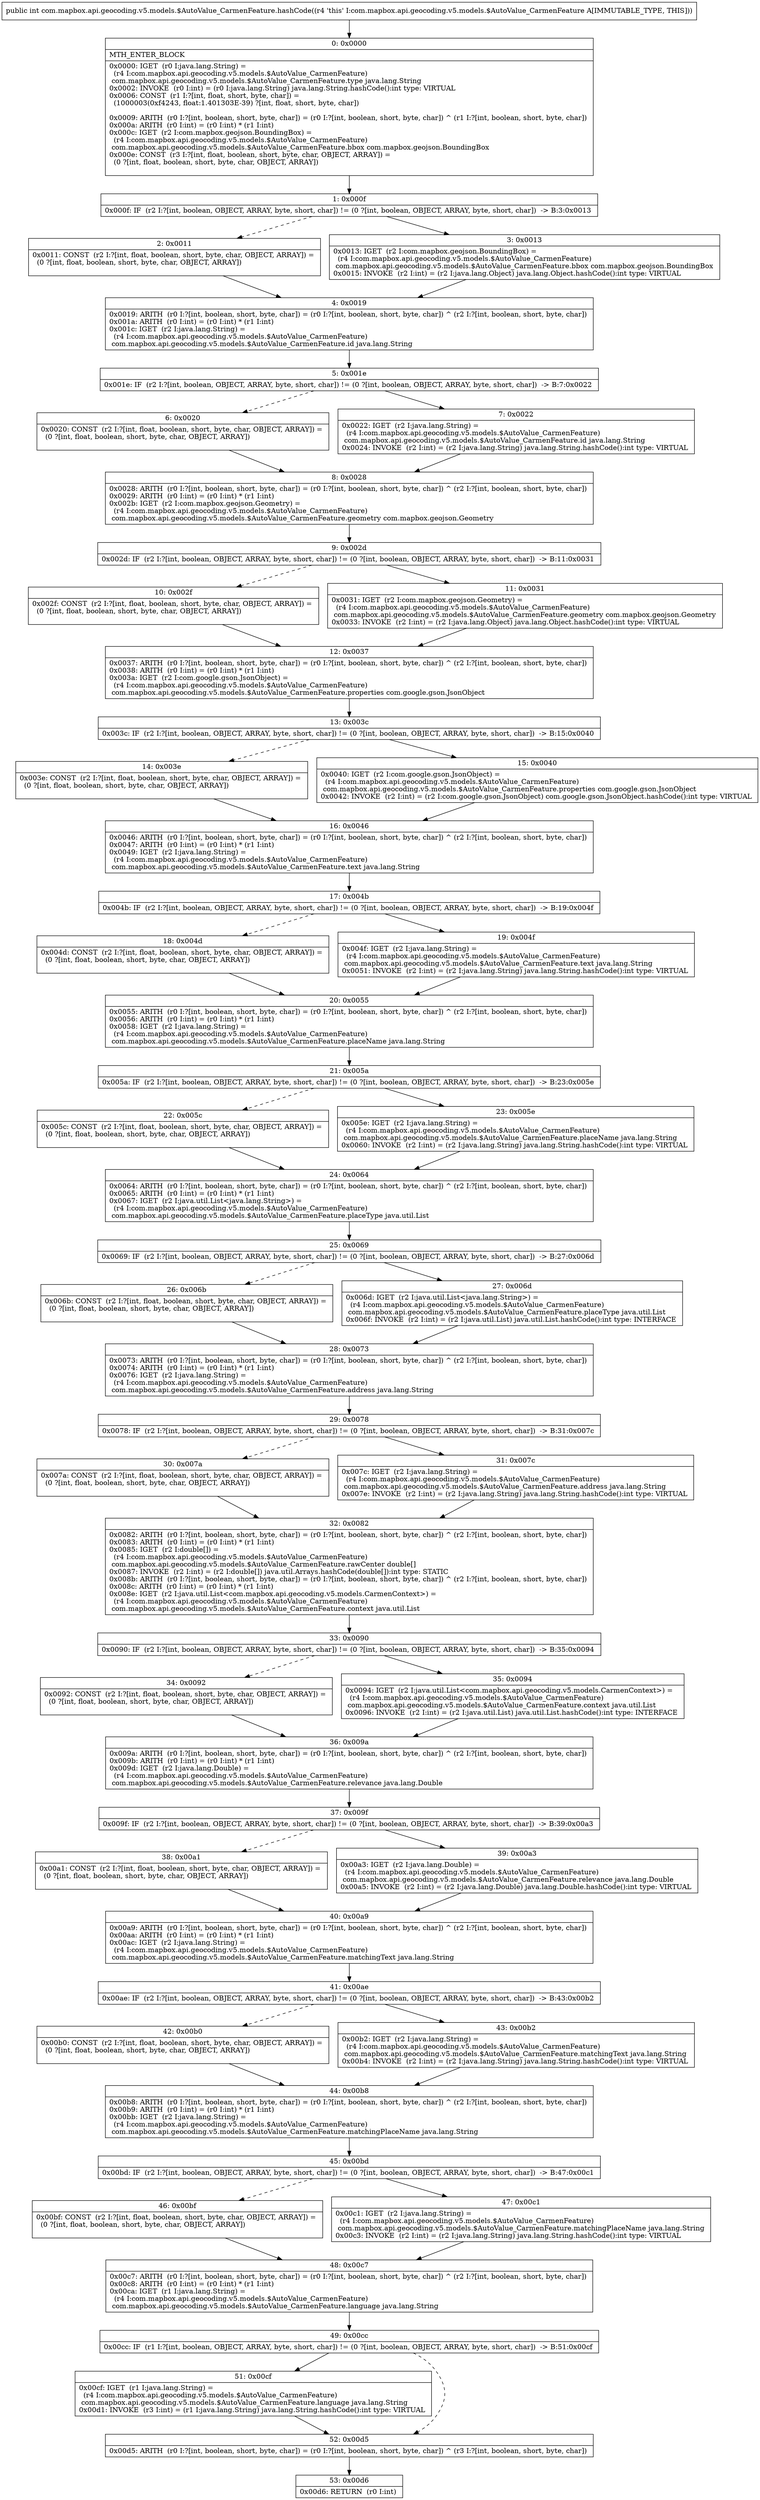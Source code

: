digraph "CFG forcom.mapbox.api.geocoding.v5.models.$AutoValue_CarmenFeature.hashCode()I" {
Node_0 [shape=record,label="{0\:\ 0x0000|MTH_ENTER_BLOCK\l|0x0000: IGET  (r0 I:java.lang.String) = \l  (r4 I:com.mapbox.api.geocoding.v5.models.$AutoValue_CarmenFeature)\l com.mapbox.api.geocoding.v5.models.$AutoValue_CarmenFeature.type java.lang.String \l0x0002: INVOKE  (r0 I:int) = (r0 I:java.lang.String) java.lang.String.hashCode():int type: VIRTUAL \l0x0006: CONST  (r1 I:?[int, float, short, byte, char]) = \l  (1000003(0xf4243, float:1.401303E\-39) ?[int, float, short, byte, char])\l \l0x0009: ARITH  (r0 I:?[int, boolean, short, byte, char]) = (r0 I:?[int, boolean, short, byte, char]) ^ (r1 I:?[int, boolean, short, byte, char]) \l0x000a: ARITH  (r0 I:int) = (r0 I:int) * (r1 I:int) \l0x000c: IGET  (r2 I:com.mapbox.geojson.BoundingBox) = \l  (r4 I:com.mapbox.api.geocoding.v5.models.$AutoValue_CarmenFeature)\l com.mapbox.api.geocoding.v5.models.$AutoValue_CarmenFeature.bbox com.mapbox.geojson.BoundingBox \l0x000e: CONST  (r3 I:?[int, float, boolean, short, byte, char, OBJECT, ARRAY]) = \l  (0 ?[int, float, boolean, short, byte, char, OBJECT, ARRAY])\l \l}"];
Node_1 [shape=record,label="{1\:\ 0x000f|0x000f: IF  (r2 I:?[int, boolean, OBJECT, ARRAY, byte, short, char]) != (0 ?[int, boolean, OBJECT, ARRAY, byte, short, char])  \-\> B:3:0x0013 \l}"];
Node_2 [shape=record,label="{2\:\ 0x0011|0x0011: CONST  (r2 I:?[int, float, boolean, short, byte, char, OBJECT, ARRAY]) = \l  (0 ?[int, float, boolean, short, byte, char, OBJECT, ARRAY])\l \l}"];
Node_3 [shape=record,label="{3\:\ 0x0013|0x0013: IGET  (r2 I:com.mapbox.geojson.BoundingBox) = \l  (r4 I:com.mapbox.api.geocoding.v5.models.$AutoValue_CarmenFeature)\l com.mapbox.api.geocoding.v5.models.$AutoValue_CarmenFeature.bbox com.mapbox.geojson.BoundingBox \l0x0015: INVOKE  (r2 I:int) = (r2 I:java.lang.Object) java.lang.Object.hashCode():int type: VIRTUAL \l}"];
Node_4 [shape=record,label="{4\:\ 0x0019|0x0019: ARITH  (r0 I:?[int, boolean, short, byte, char]) = (r0 I:?[int, boolean, short, byte, char]) ^ (r2 I:?[int, boolean, short, byte, char]) \l0x001a: ARITH  (r0 I:int) = (r0 I:int) * (r1 I:int) \l0x001c: IGET  (r2 I:java.lang.String) = \l  (r4 I:com.mapbox.api.geocoding.v5.models.$AutoValue_CarmenFeature)\l com.mapbox.api.geocoding.v5.models.$AutoValue_CarmenFeature.id java.lang.String \l}"];
Node_5 [shape=record,label="{5\:\ 0x001e|0x001e: IF  (r2 I:?[int, boolean, OBJECT, ARRAY, byte, short, char]) != (0 ?[int, boolean, OBJECT, ARRAY, byte, short, char])  \-\> B:7:0x0022 \l}"];
Node_6 [shape=record,label="{6\:\ 0x0020|0x0020: CONST  (r2 I:?[int, float, boolean, short, byte, char, OBJECT, ARRAY]) = \l  (0 ?[int, float, boolean, short, byte, char, OBJECT, ARRAY])\l \l}"];
Node_7 [shape=record,label="{7\:\ 0x0022|0x0022: IGET  (r2 I:java.lang.String) = \l  (r4 I:com.mapbox.api.geocoding.v5.models.$AutoValue_CarmenFeature)\l com.mapbox.api.geocoding.v5.models.$AutoValue_CarmenFeature.id java.lang.String \l0x0024: INVOKE  (r2 I:int) = (r2 I:java.lang.String) java.lang.String.hashCode():int type: VIRTUAL \l}"];
Node_8 [shape=record,label="{8\:\ 0x0028|0x0028: ARITH  (r0 I:?[int, boolean, short, byte, char]) = (r0 I:?[int, boolean, short, byte, char]) ^ (r2 I:?[int, boolean, short, byte, char]) \l0x0029: ARITH  (r0 I:int) = (r0 I:int) * (r1 I:int) \l0x002b: IGET  (r2 I:com.mapbox.geojson.Geometry) = \l  (r4 I:com.mapbox.api.geocoding.v5.models.$AutoValue_CarmenFeature)\l com.mapbox.api.geocoding.v5.models.$AutoValue_CarmenFeature.geometry com.mapbox.geojson.Geometry \l}"];
Node_9 [shape=record,label="{9\:\ 0x002d|0x002d: IF  (r2 I:?[int, boolean, OBJECT, ARRAY, byte, short, char]) != (0 ?[int, boolean, OBJECT, ARRAY, byte, short, char])  \-\> B:11:0x0031 \l}"];
Node_10 [shape=record,label="{10\:\ 0x002f|0x002f: CONST  (r2 I:?[int, float, boolean, short, byte, char, OBJECT, ARRAY]) = \l  (0 ?[int, float, boolean, short, byte, char, OBJECT, ARRAY])\l \l}"];
Node_11 [shape=record,label="{11\:\ 0x0031|0x0031: IGET  (r2 I:com.mapbox.geojson.Geometry) = \l  (r4 I:com.mapbox.api.geocoding.v5.models.$AutoValue_CarmenFeature)\l com.mapbox.api.geocoding.v5.models.$AutoValue_CarmenFeature.geometry com.mapbox.geojson.Geometry \l0x0033: INVOKE  (r2 I:int) = (r2 I:java.lang.Object) java.lang.Object.hashCode():int type: VIRTUAL \l}"];
Node_12 [shape=record,label="{12\:\ 0x0037|0x0037: ARITH  (r0 I:?[int, boolean, short, byte, char]) = (r0 I:?[int, boolean, short, byte, char]) ^ (r2 I:?[int, boolean, short, byte, char]) \l0x0038: ARITH  (r0 I:int) = (r0 I:int) * (r1 I:int) \l0x003a: IGET  (r2 I:com.google.gson.JsonObject) = \l  (r4 I:com.mapbox.api.geocoding.v5.models.$AutoValue_CarmenFeature)\l com.mapbox.api.geocoding.v5.models.$AutoValue_CarmenFeature.properties com.google.gson.JsonObject \l}"];
Node_13 [shape=record,label="{13\:\ 0x003c|0x003c: IF  (r2 I:?[int, boolean, OBJECT, ARRAY, byte, short, char]) != (0 ?[int, boolean, OBJECT, ARRAY, byte, short, char])  \-\> B:15:0x0040 \l}"];
Node_14 [shape=record,label="{14\:\ 0x003e|0x003e: CONST  (r2 I:?[int, float, boolean, short, byte, char, OBJECT, ARRAY]) = \l  (0 ?[int, float, boolean, short, byte, char, OBJECT, ARRAY])\l \l}"];
Node_15 [shape=record,label="{15\:\ 0x0040|0x0040: IGET  (r2 I:com.google.gson.JsonObject) = \l  (r4 I:com.mapbox.api.geocoding.v5.models.$AutoValue_CarmenFeature)\l com.mapbox.api.geocoding.v5.models.$AutoValue_CarmenFeature.properties com.google.gson.JsonObject \l0x0042: INVOKE  (r2 I:int) = (r2 I:com.google.gson.JsonObject) com.google.gson.JsonObject.hashCode():int type: VIRTUAL \l}"];
Node_16 [shape=record,label="{16\:\ 0x0046|0x0046: ARITH  (r0 I:?[int, boolean, short, byte, char]) = (r0 I:?[int, boolean, short, byte, char]) ^ (r2 I:?[int, boolean, short, byte, char]) \l0x0047: ARITH  (r0 I:int) = (r0 I:int) * (r1 I:int) \l0x0049: IGET  (r2 I:java.lang.String) = \l  (r4 I:com.mapbox.api.geocoding.v5.models.$AutoValue_CarmenFeature)\l com.mapbox.api.geocoding.v5.models.$AutoValue_CarmenFeature.text java.lang.String \l}"];
Node_17 [shape=record,label="{17\:\ 0x004b|0x004b: IF  (r2 I:?[int, boolean, OBJECT, ARRAY, byte, short, char]) != (0 ?[int, boolean, OBJECT, ARRAY, byte, short, char])  \-\> B:19:0x004f \l}"];
Node_18 [shape=record,label="{18\:\ 0x004d|0x004d: CONST  (r2 I:?[int, float, boolean, short, byte, char, OBJECT, ARRAY]) = \l  (0 ?[int, float, boolean, short, byte, char, OBJECT, ARRAY])\l \l}"];
Node_19 [shape=record,label="{19\:\ 0x004f|0x004f: IGET  (r2 I:java.lang.String) = \l  (r4 I:com.mapbox.api.geocoding.v5.models.$AutoValue_CarmenFeature)\l com.mapbox.api.geocoding.v5.models.$AutoValue_CarmenFeature.text java.lang.String \l0x0051: INVOKE  (r2 I:int) = (r2 I:java.lang.String) java.lang.String.hashCode():int type: VIRTUAL \l}"];
Node_20 [shape=record,label="{20\:\ 0x0055|0x0055: ARITH  (r0 I:?[int, boolean, short, byte, char]) = (r0 I:?[int, boolean, short, byte, char]) ^ (r2 I:?[int, boolean, short, byte, char]) \l0x0056: ARITH  (r0 I:int) = (r0 I:int) * (r1 I:int) \l0x0058: IGET  (r2 I:java.lang.String) = \l  (r4 I:com.mapbox.api.geocoding.v5.models.$AutoValue_CarmenFeature)\l com.mapbox.api.geocoding.v5.models.$AutoValue_CarmenFeature.placeName java.lang.String \l}"];
Node_21 [shape=record,label="{21\:\ 0x005a|0x005a: IF  (r2 I:?[int, boolean, OBJECT, ARRAY, byte, short, char]) != (0 ?[int, boolean, OBJECT, ARRAY, byte, short, char])  \-\> B:23:0x005e \l}"];
Node_22 [shape=record,label="{22\:\ 0x005c|0x005c: CONST  (r2 I:?[int, float, boolean, short, byte, char, OBJECT, ARRAY]) = \l  (0 ?[int, float, boolean, short, byte, char, OBJECT, ARRAY])\l \l}"];
Node_23 [shape=record,label="{23\:\ 0x005e|0x005e: IGET  (r2 I:java.lang.String) = \l  (r4 I:com.mapbox.api.geocoding.v5.models.$AutoValue_CarmenFeature)\l com.mapbox.api.geocoding.v5.models.$AutoValue_CarmenFeature.placeName java.lang.String \l0x0060: INVOKE  (r2 I:int) = (r2 I:java.lang.String) java.lang.String.hashCode():int type: VIRTUAL \l}"];
Node_24 [shape=record,label="{24\:\ 0x0064|0x0064: ARITH  (r0 I:?[int, boolean, short, byte, char]) = (r0 I:?[int, boolean, short, byte, char]) ^ (r2 I:?[int, boolean, short, byte, char]) \l0x0065: ARITH  (r0 I:int) = (r0 I:int) * (r1 I:int) \l0x0067: IGET  (r2 I:java.util.List\<java.lang.String\>) = \l  (r4 I:com.mapbox.api.geocoding.v5.models.$AutoValue_CarmenFeature)\l com.mapbox.api.geocoding.v5.models.$AutoValue_CarmenFeature.placeType java.util.List \l}"];
Node_25 [shape=record,label="{25\:\ 0x0069|0x0069: IF  (r2 I:?[int, boolean, OBJECT, ARRAY, byte, short, char]) != (0 ?[int, boolean, OBJECT, ARRAY, byte, short, char])  \-\> B:27:0x006d \l}"];
Node_26 [shape=record,label="{26\:\ 0x006b|0x006b: CONST  (r2 I:?[int, float, boolean, short, byte, char, OBJECT, ARRAY]) = \l  (0 ?[int, float, boolean, short, byte, char, OBJECT, ARRAY])\l \l}"];
Node_27 [shape=record,label="{27\:\ 0x006d|0x006d: IGET  (r2 I:java.util.List\<java.lang.String\>) = \l  (r4 I:com.mapbox.api.geocoding.v5.models.$AutoValue_CarmenFeature)\l com.mapbox.api.geocoding.v5.models.$AutoValue_CarmenFeature.placeType java.util.List \l0x006f: INVOKE  (r2 I:int) = (r2 I:java.util.List) java.util.List.hashCode():int type: INTERFACE \l}"];
Node_28 [shape=record,label="{28\:\ 0x0073|0x0073: ARITH  (r0 I:?[int, boolean, short, byte, char]) = (r0 I:?[int, boolean, short, byte, char]) ^ (r2 I:?[int, boolean, short, byte, char]) \l0x0074: ARITH  (r0 I:int) = (r0 I:int) * (r1 I:int) \l0x0076: IGET  (r2 I:java.lang.String) = \l  (r4 I:com.mapbox.api.geocoding.v5.models.$AutoValue_CarmenFeature)\l com.mapbox.api.geocoding.v5.models.$AutoValue_CarmenFeature.address java.lang.String \l}"];
Node_29 [shape=record,label="{29\:\ 0x0078|0x0078: IF  (r2 I:?[int, boolean, OBJECT, ARRAY, byte, short, char]) != (0 ?[int, boolean, OBJECT, ARRAY, byte, short, char])  \-\> B:31:0x007c \l}"];
Node_30 [shape=record,label="{30\:\ 0x007a|0x007a: CONST  (r2 I:?[int, float, boolean, short, byte, char, OBJECT, ARRAY]) = \l  (0 ?[int, float, boolean, short, byte, char, OBJECT, ARRAY])\l \l}"];
Node_31 [shape=record,label="{31\:\ 0x007c|0x007c: IGET  (r2 I:java.lang.String) = \l  (r4 I:com.mapbox.api.geocoding.v5.models.$AutoValue_CarmenFeature)\l com.mapbox.api.geocoding.v5.models.$AutoValue_CarmenFeature.address java.lang.String \l0x007e: INVOKE  (r2 I:int) = (r2 I:java.lang.String) java.lang.String.hashCode():int type: VIRTUAL \l}"];
Node_32 [shape=record,label="{32\:\ 0x0082|0x0082: ARITH  (r0 I:?[int, boolean, short, byte, char]) = (r0 I:?[int, boolean, short, byte, char]) ^ (r2 I:?[int, boolean, short, byte, char]) \l0x0083: ARITH  (r0 I:int) = (r0 I:int) * (r1 I:int) \l0x0085: IGET  (r2 I:double[]) = \l  (r4 I:com.mapbox.api.geocoding.v5.models.$AutoValue_CarmenFeature)\l com.mapbox.api.geocoding.v5.models.$AutoValue_CarmenFeature.rawCenter double[] \l0x0087: INVOKE  (r2 I:int) = (r2 I:double[]) java.util.Arrays.hashCode(double[]):int type: STATIC \l0x008b: ARITH  (r0 I:?[int, boolean, short, byte, char]) = (r0 I:?[int, boolean, short, byte, char]) ^ (r2 I:?[int, boolean, short, byte, char]) \l0x008c: ARITH  (r0 I:int) = (r0 I:int) * (r1 I:int) \l0x008e: IGET  (r2 I:java.util.List\<com.mapbox.api.geocoding.v5.models.CarmenContext\>) = \l  (r4 I:com.mapbox.api.geocoding.v5.models.$AutoValue_CarmenFeature)\l com.mapbox.api.geocoding.v5.models.$AutoValue_CarmenFeature.context java.util.List \l}"];
Node_33 [shape=record,label="{33\:\ 0x0090|0x0090: IF  (r2 I:?[int, boolean, OBJECT, ARRAY, byte, short, char]) != (0 ?[int, boolean, OBJECT, ARRAY, byte, short, char])  \-\> B:35:0x0094 \l}"];
Node_34 [shape=record,label="{34\:\ 0x0092|0x0092: CONST  (r2 I:?[int, float, boolean, short, byte, char, OBJECT, ARRAY]) = \l  (0 ?[int, float, boolean, short, byte, char, OBJECT, ARRAY])\l \l}"];
Node_35 [shape=record,label="{35\:\ 0x0094|0x0094: IGET  (r2 I:java.util.List\<com.mapbox.api.geocoding.v5.models.CarmenContext\>) = \l  (r4 I:com.mapbox.api.geocoding.v5.models.$AutoValue_CarmenFeature)\l com.mapbox.api.geocoding.v5.models.$AutoValue_CarmenFeature.context java.util.List \l0x0096: INVOKE  (r2 I:int) = (r2 I:java.util.List) java.util.List.hashCode():int type: INTERFACE \l}"];
Node_36 [shape=record,label="{36\:\ 0x009a|0x009a: ARITH  (r0 I:?[int, boolean, short, byte, char]) = (r0 I:?[int, boolean, short, byte, char]) ^ (r2 I:?[int, boolean, short, byte, char]) \l0x009b: ARITH  (r0 I:int) = (r0 I:int) * (r1 I:int) \l0x009d: IGET  (r2 I:java.lang.Double) = \l  (r4 I:com.mapbox.api.geocoding.v5.models.$AutoValue_CarmenFeature)\l com.mapbox.api.geocoding.v5.models.$AutoValue_CarmenFeature.relevance java.lang.Double \l}"];
Node_37 [shape=record,label="{37\:\ 0x009f|0x009f: IF  (r2 I:?[int, boolean, OBJECT, ARRAY, byte, short, char]) != (0 ?[int, boolean, OBJECT, ARRAY, byte, short, char])  \-\> B:39:0x00a3 \l}"];
Node_38 [shape=record,label="{38\:\ 0x00a1|0x00a1: CONST  (r2 I:?[int, float, boolean, short, byte, char, OBJECT, ARRAY]) = \l  (0 ?[int, float, boolean, short, byte, char, OBJECT, ARRAY])\l \l}"];
Node_39 [shape=record,label="{39\:\ 0x00a3|0x00a3: IGET  (r2 I:java.lang.Double) = \l  (r4 I:com.mapbox.api.geocoding.v5.models.$AutoValue_CarmenFeature)\l com.mapbox.api.geocoding.v5.models.$AutoValue_CarmenFeature.relevance java.lang.Double \l0x00a5: INVOKE  (r2 I:int) = (r2 I:java.lang.Double) java.lang.Double.hashCode():int type: VIRTUAL \l}"];
Node_40 [shape=record,label="{40\:\ 0x00a9|0x00a9: ARITH  (r0 I:?[int, boolean, short, byte, char]) = (r0 I:?[int, boolean, short, byte, char]) ^ (r2 I:?[int, boolean, short, byte, char]) \l0x00aa: ARITH  (r0 I:int) = (r0 I:int) * (r1 I:int) \l0x00ac: IGET  (r2 I:java.lang.String) = \l  (r4 I:com.mapbox.api.geocoding.v5.models.$AutoValue_CarmenFeature)\l com.mapbox.api.geocoding.v5.models.$AutoValue_CarmenFeature.matchingText java.lang.String \l}"];
Node_41 [shape=record,label="{41\:\ 0x00ae|0x00ae: IF  (r2 I:?[int, boolean, OBJECT, ARRAY, byte, short, char]) != (0 ?[int, boolean, OBJECT, ARRAY, byte, short, char])  \-\> B:43:0x00b2 \l}"];
Node_42 [shape=record,label="{42\:\ 0x00b0|0x00b0: CONST  (r2 I:?[int, float, boolean, short, byte, char, OBJECT, ARRAY]) = \l  (0 ?[int, float, boolean, short, byte, char, OBJECT, ARRAY])\l \l}"];
Node_43 [shape=record,label="{43\:\ 0x00b2|0x00b2: IGET  (r2 I:java.lang.String) = \l  (r4 I:com.mapbox.api.geocoding.v5.models.$AutoValue_CarmenFeature)\l com.mapbox.api.geocoding.v5.models.$AutoValue_CarmenFeature.matchingText java.lang.String \l0x00b4: INVOKE  (r2 I:int) = (r2 I:java.lang.String) java.lang.String.hashCode():int type: VIRTUAL \l}"];
Node_44 [shape=record,label="{44\:\ 0x00b8|0x00b8: ARITH  (r0 I:?[int, boolean, short, byte, char]) = (r0 I:?[int, boolean, short, byte, char]) ^ (r2 I:?[int, boolean, short, byte, char]) \l0x00b9: ARITH  (r0 I:int) = (r0 I:int) * (r1 I:int) \l0x00bb: IGET  (r2 I:java.lang.String) = \l  (r4 I:com.mapbox.api.geocoding.v5.models.$AutoValue_CarmenFeature)\l com.mapbox.api.geocoding.v5.models.$AutoValue_CarmenFeature.matchingPlaceName java.lang.String \l}"];
Node_45 [shape=record,label="{45\:\ 0x00bd|0x00bd: IF  (r2 I:?[int, boolean, OBJECT, ARRAY, byte, short, char]) != (0 ?[int, boolean, OBJECT, ARRAY, byte, short, char])  \-\> B:47:0x00c1 \l}"];
Node_46 [shape=record,label="{46\:\ 0x00bf|0x00bf: CONST  (r2 I:?[int, float, boolean, short, byte, char, OBJECT, ARRAY]) = \l  (0 ?[int, float, boolean, short, byte, char, OBJECT, ARRAY])\l \l}"];
Node_47 [shape=record,label="{47\:\ 0x00c1|0x00c1: IGET  (r2 I:java.lang.String) = \l  (r4 I:com.mapbox.api.geocoding.v5.models.$AutoValue_CarmenFeature)\l com.mapbox.api.geocoding.v5.models.$AutoValue_CarmenFeature.matchingPlaceName java.lang.String \l0x00c3: INVOKE  (r2 I:int) = (r2 I:java.lang.String) java.lang.String.hashCode():int type: VIRTUAL \l}"];
Node_48 [shape=record,label="{48\:\ 0x00c7|0x00c7: ARITH  (r0 I:?[int, boolean, short, byte, char]) = (r0 I:?[int, boolean, short, byte, char]) ^ (r2 I:?[int, boolean, short, byte, char]) \l0x00c8: ARITH  (r0 I:int) = (r0 I:int) * (r1 I:int) \l0x00ca: IGET  (r1 I:java.lang.String) = \l  (r4 I:com.mapbox.api.geocoding.v5.models.$AutoValue_CarmenFeature)\l com.mapbox.api.geocoding.v5.models.$AutoValue_CarmenFeature.language java.lang.String \l}"];
Node_49 [shape=record,label="{49\:\ 0x00cc|0x00cc: IF  (r1 I:?[int, boolean, OBJECT, ARRAY, byte, short, char]) != (0 ?[int, boolean, OBJECT, ARRAY, byte, short, char])  \-\> B:51:0x00cf \l}"];
Node_51 [shape=record,label="{51\:\ 0x00cf|0x00cf: IGET  (r1 I:java.lang.String) = \l  (r4 I:com.mapbox.api.geocoding.v5.models.$AutoValue_CarmenFeature)\l com.mapbox.api.geocoding.v5.models.$AutoValue_CarmenFeature.language java.lang.String \l0x00d1: INVOKE  (r3 I:int) = (r1 I:java.lang.String) java.lang.String.hashCode():int type: VIRTUAL \l}"];
Node_52 [shape=record,label="{52\:\ 0x00d5|0x00d5: ARITH  (r0 I:?[int, boolean, short, byte, char]) = (r0 I:?[int, boolean, short, byte, char]) ^ (r3 I:?[int, boolean, short, byte, char]) \l}"];
Node_53 [shape=record,label="{53\:\ 0x00d6|0x00d6: RETURN  (r0 I:int) \l}"];
MethodNode[shape=record,label="{public int com.mapbox.api.geocoding.v5.models.$AutoValue_CarmenFeature.hashCode((r4 'this' I:com.mapbox.api.geocoding.v5.models.$AutoValue_CarmenFeature A[IMMUTABLE_TYPE, THIS])) }"];
MethodNode -> Node_0;
Node_0 -> Node_1;
Node_1 -> Node_2[style=dashed];
Node_1 -> Node_3;
Node_2 -> Node_4;
Node_3 -> Node_4;
Node_4 -> Node_5;
Node_5 -> Node_6[style=dashed];
Node_5 -> Node_7;
Node_6 -> Node_8;
Node_7 -> Node_8;
Node_8 -> Node_9;
Node_9 -> Node_10[style=dashed];
Node_9 -> Node_11;
Node_10 -> Node_12;
Node_11 -> Node_12;
Node_12 -> Node_13;
Node_13 -> Node_14[style=dashed];
Node_13 -> Node_15;
Node_14 -> Node_16;
Node_15 -> Node_16;
Node_16 -> Node_17;
Node_17 -> Node_18[style=dashed];
Node_17 -> Node_19;
Node_18 -> Node_20;
Node_19 -> Node_20;
Node_20 -> Node_21;
Node_21 -> Node_22[style=dashed];
Node_21 -> Node_23;
Node_22 -> Node_24;
Node_23 -> Node_24;
Node_24 -> Node_25;
Node_25 -> Node_26[style=dashed];
Node_25 -> Node_27;
Node_26 -> Node_28;
Node_27 -> Node_28;
Node_28 -> Node_29;
Node_29 -> Node_30[style=dashed];
Node_29 -> Node_31;
Node_30 -> Node_32;
Node_31 -> Node_32;
Node_32 -> Node_33;
Node_33 -> Node_34[style=dashed];
Node_33 -> Node_35;
Node_34 -> Node_36;
Node_35 -> Node_36;
Node_36 -> Node_37;
Node_37 -> Node_38[style=dashed];
Node_37 -> Node_39;
Node_38 -> Node_40;
Node_39 -> Node_40;
Node_40 -> Node_41;
Node_41 -> Node_42[style=dashed];
Node_41 -> Node_43;
Node_42 -> Node_44;
Node_43 -> Node_44;
Node_44 -> Node_45;
Node_45 -> Node_46[style=dashed];
Node_45 -> Node_47;
Node_46 -> Node_48;
Node_47 -> Node_48;
Node_48 -> Node_49;
Node_49 -> Node_51;
Node_49 -> Node_52[style=dashed];
Node_51 -> Node_52;
Node_52 -> Node_53;
}

